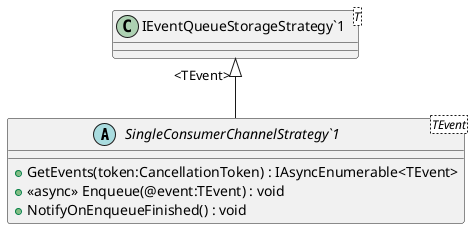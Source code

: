 @startuml
abstract class "SingleConsumerChannelStrategy`1"<TEvent> {
    + GetEvents(token:CancellationToken) : IAsyncEnumerable<TEvent>
    + <<async>> Enqueue(@event:TEvent) : void
    + NotifyOnEnqueueFinished() : void
}
class "IEventQueueStorageStrategy`1"<T> {
}
"IEventQueueStorageStrategy`1" "<TEvent>" <|-- "SingleConsumerChannelStrategy`1"
@enduml
